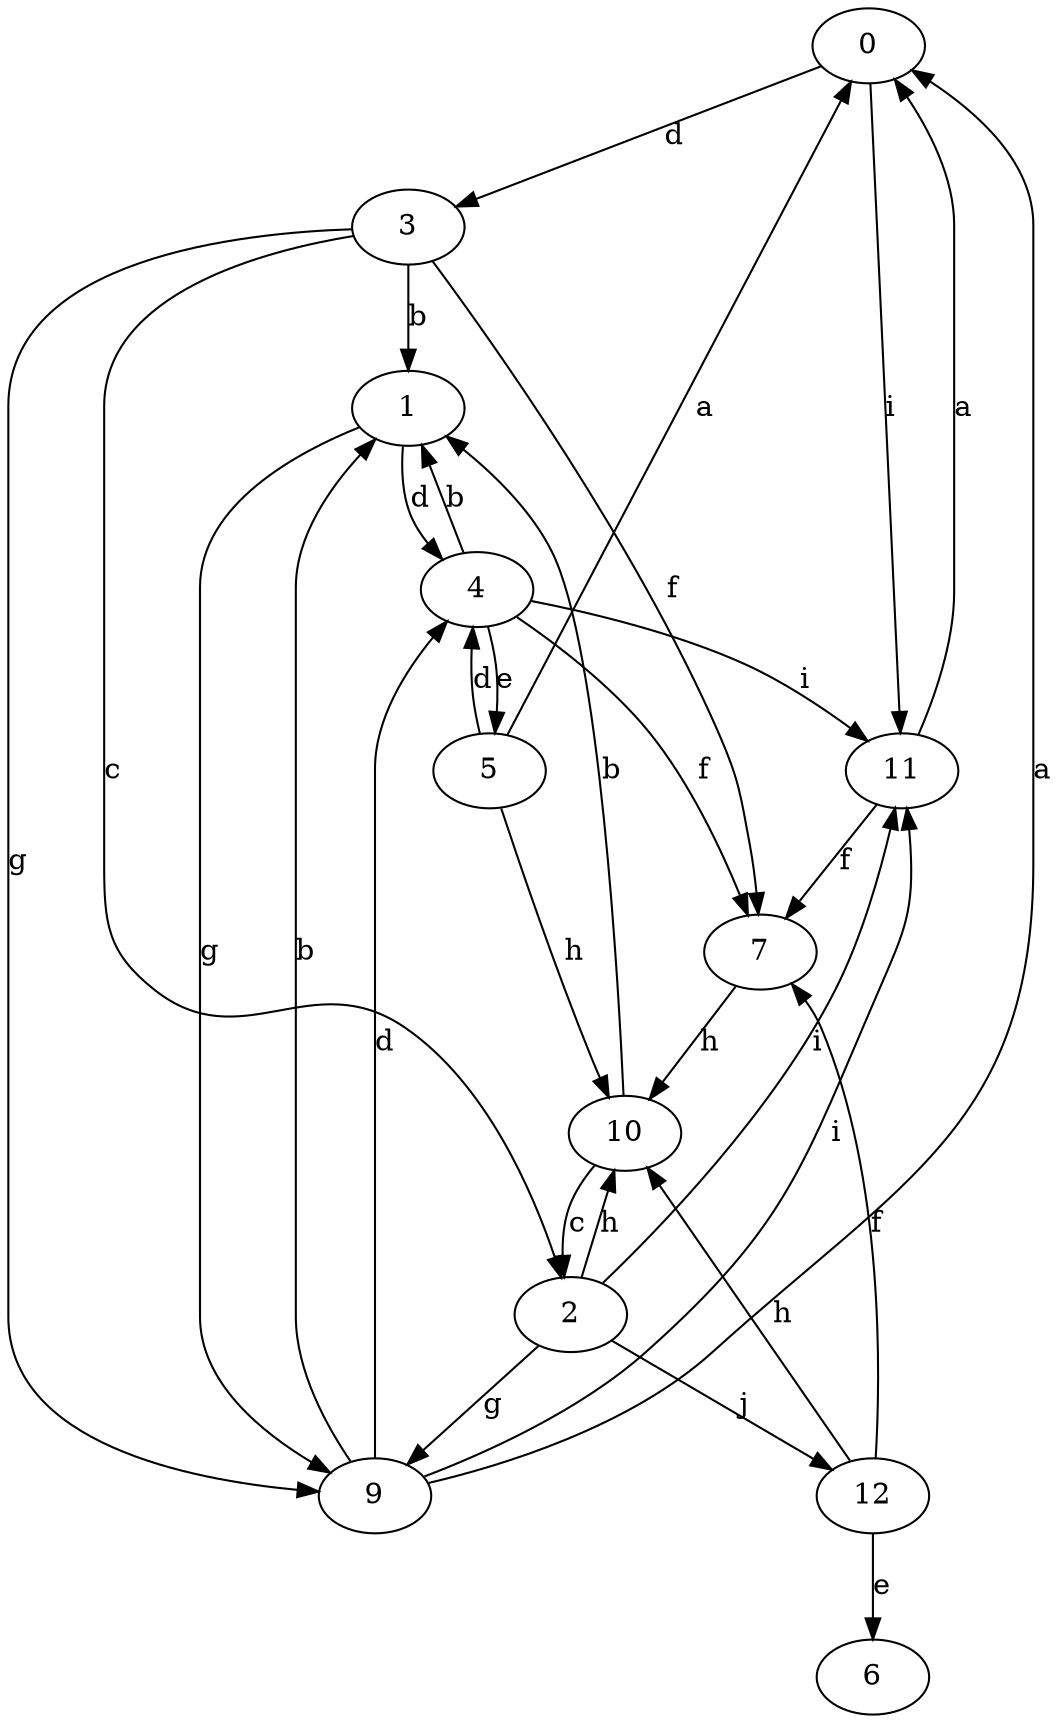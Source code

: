 strict digraph  {
0;
1;
2;
3;
4;
5;
6;
7;
9;
10;
11;
12;
0 -> 3  [label=d];
0 -> 11  [label=i];
1 -> 4  [label=d];
1 -> 9  [label=g];
2 -> 9  [label=g];
2 -> 10  [label=h];
2 -> 11  [label=i];
2 -> 12  [label=j];
3 -> 1  [label=b];
3 -> 2  [label=c];
3 -> 7  [label=f];
3 -> 9  [label=g];
4 -> 1  [label=b];
4 -> 5  [label=e];
4 -> 7  [label=f];
4 -> 11  [label=i];
5 -> 0  [label=a];
5 -> 4  [label=d];
5 -> 10  [label=h];
7 -> 10  [label=h];
9 -> 0  [label=a];
9 -> 1  [label=b];
9 -> 4  [label=d];
9 -> 11  [label=i];
10 -> 1  [label=b];
10 -> 2  [label=c];
11 -> 0  [label=a];
11 -> 7  [label=f];
12 -> 6  [label=e];
12 -> 7  [label=f];
12 -> 10  [label=h];
}

